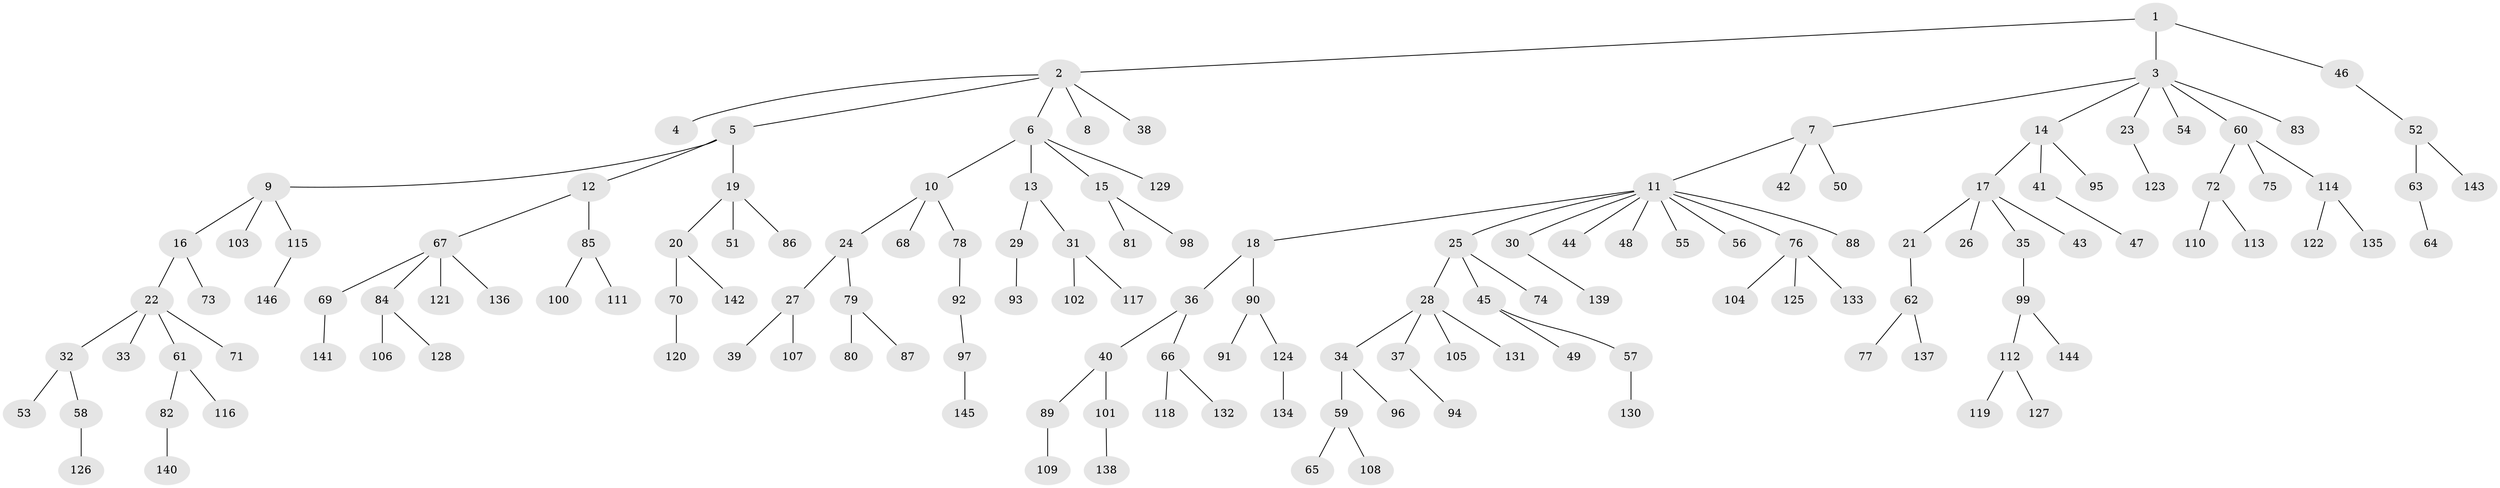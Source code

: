 // Generated by graph-tools (version 1.1) at 2025/50/03/09/25 03:50:21]
// undirected, 146 vertices, 145 edges
graph export_dot {
graph [start="1"]
  node [color=gray90,style=filled];
  1;
  2;
  3;
  4;
  5;
  6;
  7;
  8;
  9;
  10;
  11;
  12;
  13;
  14;
  15;
  16;
  17;
  18;
  19;
  20;
  21;
  22;
  23;
  24;
  25;
  26;
  27;
  28;
  29;
  30;
  31;
  32;
  33;
  34;
  35;
  36;
  37;
  38;
  39;
  40;
  41;
  42;
  43;
  44;
  45;
  46;
  47;
  48;
  49;
  50;
  51;
  52;
  53;
  54;
  55;
  56;
  57;
  58;
  59;
  60;
  61;
  62;
  63;
  64;
  65;
  66;
  67;
  68;
  69;
  70;
  71;
  72;
  73;
  74;
  75;
  76;
  77;
  78;
  79;
  80;
  81;
  82;
  83;
  84;
  85;
  86;
  87;
  88;
  89;
  90;
  91;
  92;
  93;
  94;
  95;
  96;
  97;
  98;
  99;
  100;
  101;
  102;
  103;
  104;
  105;
  106;
  107;
  108;
  109;
  110;
  111;
  112;
  113;
  114;
  115;
  116;
  117;
  118;
  119;
  120;
  121;
  122;
  123;
  124;
  125;
  126;
  127;
  128;
  129;
  130;
  131;
  132;
  133;
  134;
  135;
  136;
  137;
  138;
  139;
  140;
  141;
  142;
  143;
  144;
  145;
  146;
  1 -- 2;
  1 -- 3;
  1 -- 46;
  2 -- 4;
  2 -- 5;
  2 -- 6;
  2 -- 8;
  2 -- 38;
  3 -- 7;
  3 -- 14;
  3 -- 23;
  3 -- 54;
  3 -- 60;
  3 -- 83;
  5 -- 9;
  5 -- 12;
  5 -- 19;
  6 -- 10;
  6 -- 13;
  6 -- 15;
  6 -- 129;
  7 -- 11;
  7 -- 42;
  7 -- 50;
  9 -- 16;
  9 -- 103;
  9 -- 115;
  10 -- 24;
  10 -- 68;
  10 -- 78;
  11 -- 18;
  11 -- 25;
  11 -- 30;
  11 -- 44;
  11 -- 48;
  11 -- 55;
  11 -- 56;
  11 -- 76;
  11 -- 88;
  12 -- 67;
  12 -- 85;
  13 -- 29;
  13 -- 31;
  14 -- 17;
  14 -- 41;
  14 -- 95;
  15 -- 81;
  15 -- 98;
  16 -- 22;
  16 -- 73;
  17 -- 21;
  17 -- 26;
  17 -- 35;
  17 -- 43;
  18 -- 36;
  18 -- 90;
  19 -- 20;
  19 -- 51;
  19 -- 86;
  20 -- 70;
  20 -- 142;
  21 -- 62;
  22 -- 32;
  22 -- 33;
  22 -- 61;
  22 -- 71;
  23 -- 123;
  24 -- 27;
  24 -- 79;
  25 -- 28;
  25 -- 45;
  25 -- 74;
  27 -- 39;
  27 -- 107;
  28 -- 34;
  28 -- 37;
  28 -- 105;
  28 -- 131;
  29 -- 93;
  30 -- 139;
  31 -- 102;
  31 -- 117;
  32 -- 53;
  32 -- 58;
  34 -- 59;
  34 -- 96;
  35 -- 99;
  36 -- 40;
  36 -- 66;
  37 -- 94;
  40 -- 89;
  40 -- 101;
  41 -- 47;
  45 -- 49;
  45 -- 57;
  46 -- 52;
  52 -- 63;
  52 -- 143;
  57 -- 130;
  58 -- 126;
  59 -- 65;
  59 -- 108;
  60 -- 72;
  60 -- 75;
  60 -- 114;
  61 -- 82;
  61 -- 116;
  62 -- 77;
  62 -- 137;
  63 -- 64;
  66 -- 118;
  66 -- 132;
  67 -- 69;
  67 -- 84;
  67 -- 121;
  67 -- 136;
  69 -- 141;
  70 -- 120;
  72 -- 110;
  72 -- 113;
  76 -- 104;
  76 -- 125;
  76 -- 133;
  78 -- 92;
  79 -- 80;
  79 -- 87;
  82 -- 140;
  84 -- 106;
  84 -- 128;
  85 -- 100;
  85 -- 111;
  89 -- 109;
  90 -- 91;
  90 -- 124;
  92 -- 97;
  97 -- 145;
  99 -- 112;
  99 -- 144;
  101 -- 138;
  112 -- 119;
  112 -- 127;
  114 -- 122;
  114 -- 135;
  115 -- 146;
  124 -- 134;
}
